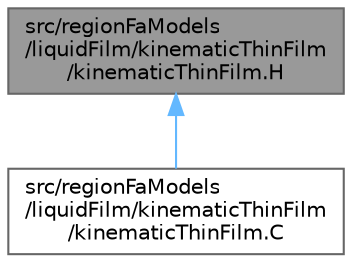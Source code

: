 digraph "src/regionFaModels/liquidFilm/kinematicThinFilm/kinematicThinFilm.H"
{
 // LATEX_PDF_SIZE
  bgcolor="transparent";
  edge [fontname=Helvetica,fontsize=10,labelfontname=Helvetica,labelfontsize=10];
  node [fontname=Helvetica,fontsize=10,shape=box,height=0.2,width=0.4];
  Node1 [id="Node000001",label="src/regionFaModels\l/liquidFilm/kinematicThinFilm\l/kinematicThinFilm.H",height=0.2,width=0.4,color="gray40", fillcolor="grey60", style="filled", fontcolor="black",tooltip=" "];
  Node1 -> Node2 [id="edge1_Node000001_Node000002",dir="back",color="steelblue1",style="solid",tooltip=" "];
  Node2 [id="Node000002",label="src/regionFaModels\l/liquidFilm/kinematicThinFilm\l/kinematicThinFilm.C",height=0.2,width=0.4,color="grey40", fillcolor="white", style="filled",URL="$kinematicThinFilm_8C.html",tooltip=" "];
}
